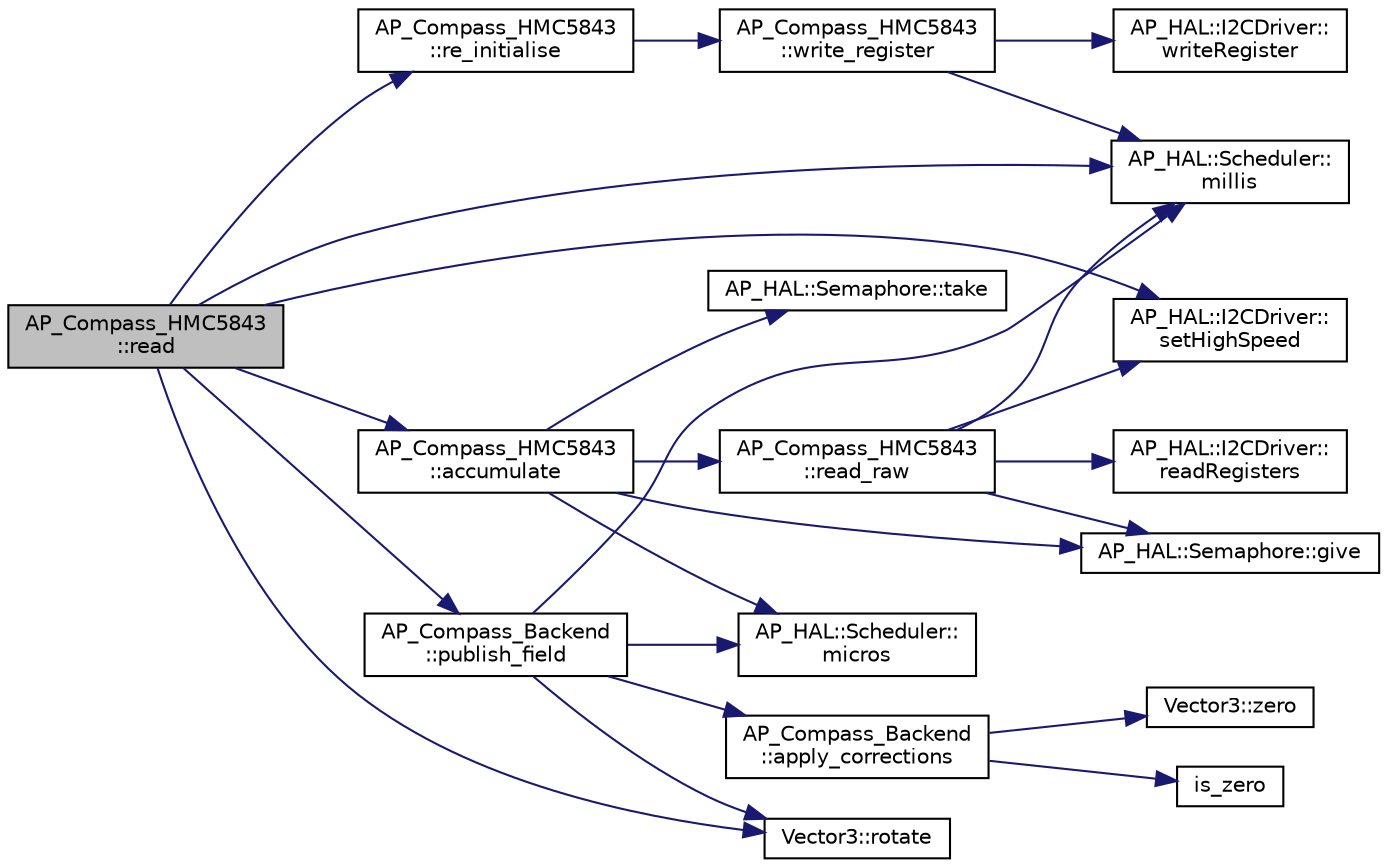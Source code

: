 digraph "AP_Compass_HMC5843::read"
{
 // INTERACTIVE_SVG=YES
  edge [fontname="Helvetica",fontsize="10",labelfontname="Helvetica",labelfontsize="10"];
  node [fontname="Helvetica",fontsize="10",shape=record];
  rankdir="LR";
  Node1 [label="AP_Compass_HMC5843\l::read",height=0.2,width=0.4,color="black", fillcolor="grey75", style="filled" fontcolor="black"];
  Node1 -> Node2 [color="midnightblue",fontsize="10",style="solid",fontname="Helvetica"];
  Node2 [label="AP_HAL::Scheduler::\lmillis",height=0.2,width=0.4,color="black", fillcolor="white", style="filled",URL="$classAP__HAL_1_1Scheduler.html#a26b68339fc68a562d8d3a1238d0ec8c1"];
  Node1 -> Node3 [color="midnightblue",fontsize="10",style="solid",fontname="Helvetica"];
  Node3 [label="AP_Compass_HMC5843\l::re_initialise",height=0.2,width=0.4,color="black", fillcolor="white", style="filled",URL="$classAP__Compass__HMC5843.html#a4049788b49354f8d3be33ece01507343"];
  Node3 -> Node4 [color="midnightblue",fontsize="10",style="solid",fontname="Helvetica"];
  Node4 [label="AP_Compass_HMC5843\l::write_register",height=0.2,width=0.4,color="black", fillcolor="white", style="filled",URL="$classAP__Compass__HMC5843.html#a0216e4c0dd2ea0314e926d52ba89cbe4"];
  Node4 -> Node5 [color="midnightblue",fontsize="10",style="solid",fontname="Helvetica"];
  Node5 [label="AP_HAL::I2CDriver::\lwriteRegister",height=0.2,width=0.4,color="black", fillcolor="white", style="filled",URL="$classAP__HAL_1_1I2CDriver.html#a8e28e01b86bd1cb03efb7162f340444e"];
  Node4 -> Node2 [color="midnightblue",fontsize="10",style="solid",fontname="Helvetica"];
  Node1 -> Node6 [color="midnightblue",fontsize="10",style="solid",fontname="Helvetica"];
  Node6 [label="AP_HAL::I2CDriver::\lsetHighSpeed",height=0.2,width=0.4,color="black", fillcolor="white", style="filled",URL="$classAP__HAL_1_1I2CDriver.html#a687bb56361cf0ee839b4df36cf756952"];
  Node1 -> Node7 [color="midnightblue",fontsize="10",style="solid",fontname="Helvetica"];
  Node7 [label="AP_Compass_HMC5843\l::accumulate",height=0.2,width=0.4,color="black", fillcolor="white", style="filled",URL="$classAP__Compass__HMC5843.html#a209d2944ee53cc15de197008bb49a550"];
  Node7 -> Node8 [color="midnightblue",fontsize="10",style="solid",fontname="Helvetica"];
  Node8 [label="AP_HAL::Scheduler::\lmicros",height=0.2,width=0.4,color="black", fillcolor="white", style="filled",URL="$classAP__HAL_1_1Scheduler.html#add46d722bfb08a16f220e63591654e46"];
  Node7 -> Node9 [color="midnightblue",fontsize="10",style="solid",fontname="Helvetica"];
  Node9 [label="AP_HAL::Semaphore::take",height=0.2,width=0.4,color="black", fillcolor="white", style="filled",URL="$classAP__HAL_1_1Semaphore.html#abd3a0affad8bb211981a979f30386589"];
  Node7 -> Node10 [color="midnightblue",fontsize="10",style="solid",fontname="Helvetica"];
  Node10 [label="AP_Compass_HMC5843\l::read_raw",height=0.2,width=0.4,color="black", fillcolor="white", style="filled",URL="$classAP__Compass__HMC5843.html#ad5a86abb47507e4536a898dbbe80d58b"];
  Node10 -> Node11 [color="midnightblue",fontsize="10",style="solid",fontname="Helvetica"];
  Node11 [label="AP_HAL::I2CDriver::\lreadRegisters",height=0.2,width=0.4,color="black", fillcolor="white", style="filled",URL="$classAP__HAL_1_1I2CDriver.html#a5826f44fd0ab5a87db1c14f5a3d55561"];
  Node10 -> Node6 [color="midnightblue",fontsize="10",style="solid",fontname="Helvetica"];
  Node10 -> Node2 [color="midnightblue",fontsize="10",style="solid",fontname="Helvetica"];
  Node10 -> Node12 [color="midnightblue",fontsize="10",style="solid",fontname="Helvetica"];
  Node12 [label="AP_HAL::Semaphore::give",height=0.2,width=0.4,color="black", fillcolor="white", style="filled",URL="$classAP__HAL_1_1Semaphore.html#afcdbf03d5bea9d83037acc93bfaea7ce"];
  Node7 -> Node12 [color="midnightblue",fontsize="10",style="solid",fontname="Helvetica"];
  Node1 -> Node13 [color="midnightblue",fontsize="10",style="solid",fontname="Helvetica"];
  Node13 [label="Vector3::rotate",height=0.2,width=0.4,color="black", fillcolor="white", style="filled",URL="$classVector3.html#a53d5701ae2db9492944550927279b7b8"];
  Node1 -> Node14 [color="midnightblue",fontsize="10",style="solid",fontname="Helvetica"];
  Node14 [label="AP_Compass_Backend\l::publish_field",height=0.2,width=0.4,color="black", fillcolor="white", style="filled",URL="$classAP__Compass__Backend.html#ad14147ac2825d3c09106ccfd1328b3f0"];
  Node14 -> Node13 [color="midnightblue",fontsize="10",style="solid",fontname="Helvetica"];
  Node14 -> Node15 [color="midnightblue",fontsize="10",style="solid",fontname="Helvetica"];
  Node15 [label="AP_Compass_Backend\l::apply_corrections",height=0.2,width=0.4,color="black", fillcolor="white", style="filled",URL="$classAP__Compass__Backend.html#a2c550915f5cf24723480581d863c7b8c"];
  Node15 -> Node16 [color="midnightblue",fontsize="10",style="solid",fontname="Helvetica"];
  Node16 [label="is_zero",height=0.2,width=0.4,color="black", fillcolor="white", style="filled",URL="$AP__Math_8h.html#a108b79eeb35c5d58f324458ec9e1e9f2"];
  Node15 -> Node17 [color="midnightblue",fontsize="10",style="solid",fontname="Helvetica"];
  Node17 [label="Vector3::zero",height=0.2,width=0.4,color="black", fillcolor="white", style="filled",URL="$classVector3.html#adf1769d5ee5df2f8585df2f540fa5efe"];
  Node14 -> Node2 [color="midnightblue",fontsize="10",style="solid",fontname="Helvetica"];
  Node14 -> Node8 [color="midnightblue",fontsize="10",style="solid",fontname="Helvetica"];
}
